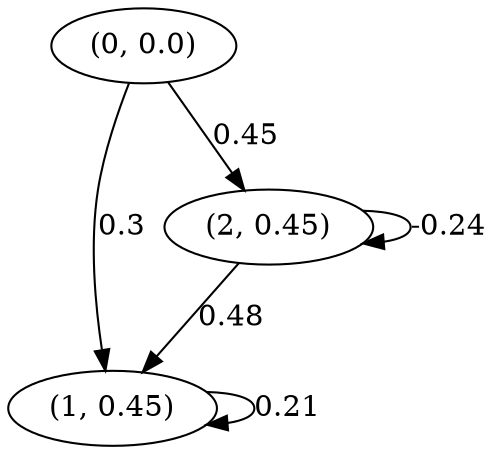 digraph {
    0 [ label = "(0, 0.0)" ]
    1 [ label = "(1, 0.45)" ]
    2 [ label = "(2, 0.45)" ]
    1 -> 1 [ label = "0.21" ]
    2 -> 2 [ label = "-0.24" ]
    0 -> 1 [ label = "0.3" ]
    2 -> 1 [ label = "0.48" ]
    0 -> 2 [ label = "0.45" ]
}

